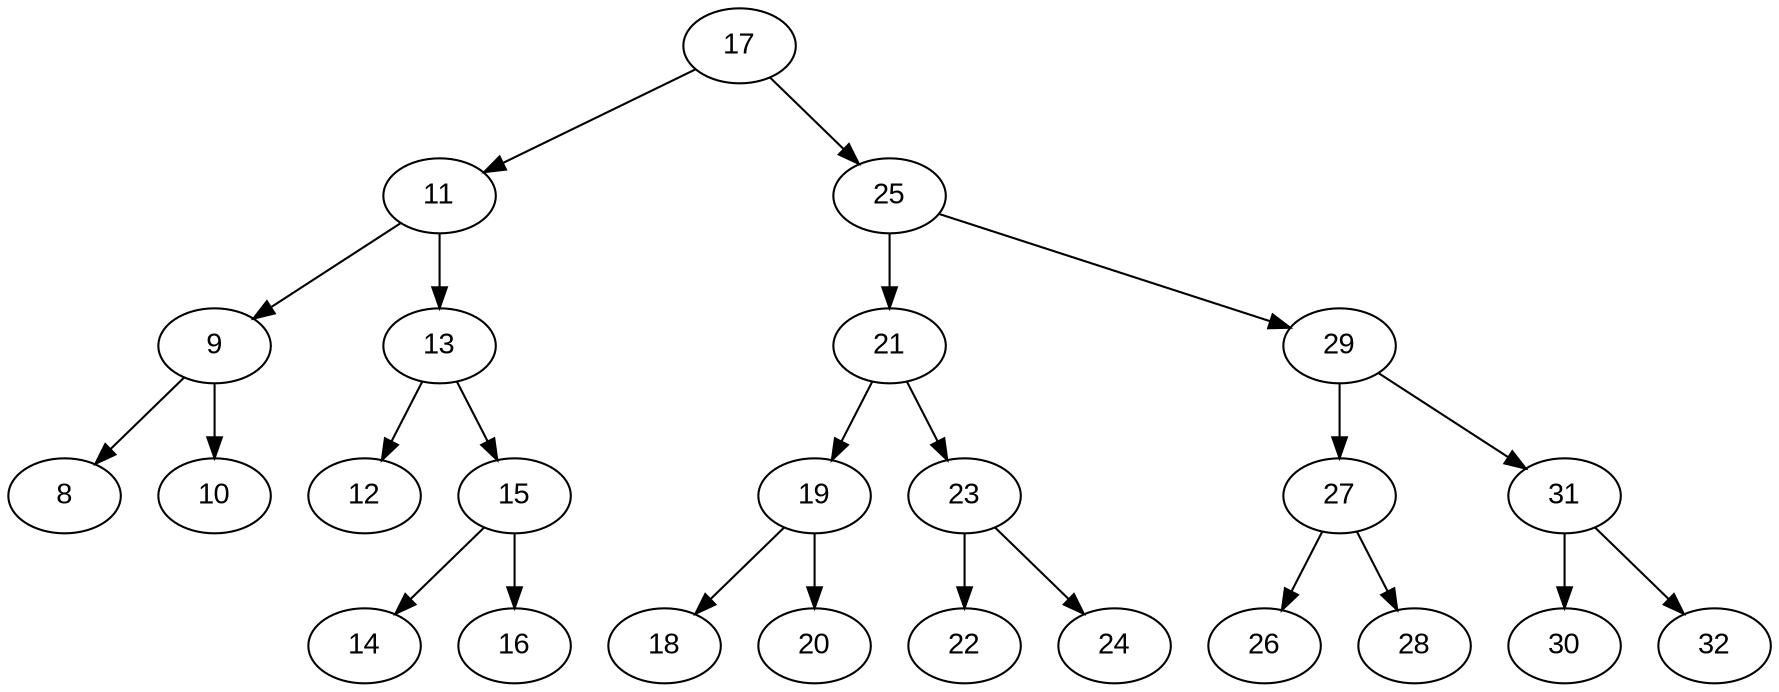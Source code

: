 digraph BST {
node [fontname="Arial"];
17 -> 11;
11 -> 9;
9 -> 8;
9 -> 10;
11 -> 13;
13 -> 12;
13 -> 15;
15 -> 14;
15 -> 16;
17 -> 25;
25 -> 21;
21 -> 19;
19 -> 18;
19 -> 20;
21 -> 23;
23 -> 22;
23 -> 24;
25 -> 29;
29 -> 27;
27 -> 26;
27 -> 28;
29 -> 31;
31 -> 30;
31 -> 32;
}